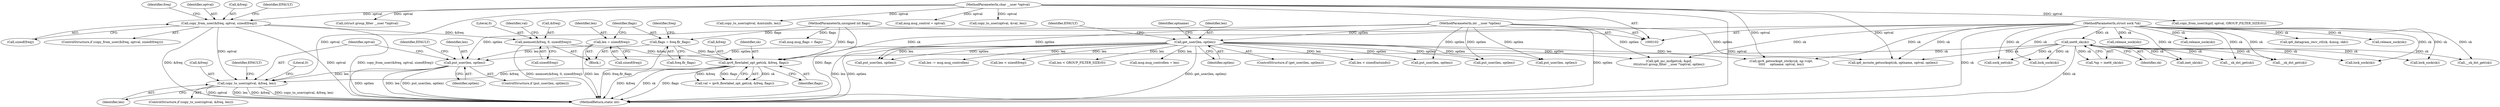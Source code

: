 digraph "0_linux_45f6fad84cc305103b28d73482b344d7f5b76f39_10@API" {
"1000937" [label="(Call,copy_to_user(optval, &freq, len))"];
"1000883" [label="(Call,copy_from_user(&freq, optval, sizeof(freq)))"];
"1000106" [label="(MethodParameterIn,char __user *optval)"];
"1000918" [label="(Call,ipv6_flowlabel_opt_get(sk, &freq, flags))"];
"1000113" [label="(Call,inet6_sk(sk))"];
"1000103" [label="(MethodParameterIn,struct sock *sk)"];
"1000910" [label="(Call,memset(&freq, 0, sizeof(freq)))"];
"1000905" [label="(Call,flags = freq.flr_flags)"];
"1000108" [label="(MethodParameterIn,unsigned int flags)"];
"1000930" [label="(Call,put_user(len, optlen))"];
"1000901" [label="(Call,len = sizeof(freq))"];
"1000127" [label="(Call,get_user(len, optlen))"];
"1000107" [label="(MethodParameterIn,int __user *optlen)"];
"1000946" [label="(Literal,0)"];
"1000817" [label="(Call,sock_net(sk))"];
"1000932" [label="(Identifier,optlen)"];
"1000583" [label="(Call,lock_sock(sk))"];
"1000114" [label="(Identifier,sk)"];
"1000757" [label="(Call,inet_sk(sk))"];
"1000895" [label="(Identifier,freq)"];
"1000186" [label="(Call,copy_from_user(&gsf, optval, GROUP_FILTER_SIZE(0)))"];
"1000134" [label="(Identifier,optname)"];
"1000471" [label="(Call,len -= msg.msg_controllen)"];
"1000214" [label="(Call,(struct group_filter __user *)optval)"];
"1000907" [label="(Call,freq.flr_flags)"];
"1000113" [label="(Call,inet6_sk(sk))"];
"1000886" [label="(Identifier,optval)"];
"1000914" [label="(Call,sizeof(freq))"];
"1000941" [label="(Identifier,len)"];
"1000107" [label="(MethodParameterIn,int __user *optlen)"];
"1000936" [label="(ControlStructure,if (copy_to_user(optval, &freq, len)))"];
"1000887" [label="(Call,sizeof(freq))"];
"1000902" [label="(Identifier,len)"];
"1000875" [label="(Call,len < sizeof(freq))"];
"1000245" [label="(Call,msg.msg_flags = flags)"];
"1001015" [label="(Call,put_user(len, optlen))"];
"1000178" [label="(Call,len < GROUP_FILTER_SIZE(0))"];
"1000240" [label="(Call,msg.msg_controllen = len)"];
"1000901" [label="(Call,len = sizeof(freq))"];
"1000883" [label="(Call,copy_from_user(&freq, optval, sizeof(freq)))"];
"1000916" [label="(Call,val = ipv6_flowlabel_opt_get(sk, &freq, flags))"];
"1000132" [label="(Identifier,EFAULT)"];
"1000127" [label="(Call,get_user(len, optlen))"];
"1000743" [label="(Call,copy_to_user(optval, &mtuinfo, len))"];
"1000111" [label="(Call,*np = inet6_sk(sk))"];
"1000944" [label="(Identifier,EFAULT)"];
"1000910" [label="(Call,memset(&freq, 0, sizeof(freq)))"];
"1000884" [label="(Call,&freq)"];
"1000235" [label="(Call,msg.msg_control = optval)"];
"1000595" [label="(Call,release_sock(sk))"];
"1000882" [label="(ControlStructure,if (copy_from_user(&freq, optval, sizeof(freq))))"];
"1000799" [label="(Call,__sk_dst_get(sk))"];
"1000477" [label="(Call,put_user(len, optlen))"];
"1000871" [label="(Block,)"];
"1000931" [label="(Identifier,len)"];
"1000935" [label="(Identifier,EFAULT)"];
"1000103" [label="(MethodParameterIn,struct sock *sk)"];
"1000906" [label="(Identifier,flags)"];
"1000716" [label="(Call,__sk_dst_get(sk))"];
"1000929" [label="(ControlStructure,if (put_user(len, optlen)))"];
"1000938" [label="(Identifier,optval)"];
"1000937" [label="(Call,copy_to_user(optval, &freq, len))"];
"1001032" [label="(MethodReturn,static int)"];
"1000905" [label="(Call,flags = freq.flr_flags)"];
"1000920" [label="(Call,&freq)"];
"1000922" [label="(Identifier,flags)"];
"1000913" [label="(Literal,0)"];
"1000489" [label="(Call,__sk_dst_get(sk))"];
"1000259" [label="(Call,ip6_datagram_recv_ctl(sk, &msg, skb))"];
"1000912" [label="(Identifier,freq)"];
"1000128" [label="(Identifier,len)"];
"1000903" [label="(Call,sizeof(freq))"];
"1000264" [label="(Call,release_sock(sk))"];
"1000108" [label="(MethodParameterIn,unsigned int flags)"];
"1001022" [label="(Call,copy_to_user(optval, &val, len))"];
"1000121" [label="(Call,ip6_mroute_getsockopt(sk, optname, optval, optlen))"];
"1000919" [label="(Identifier,sk)"];
"1000218" [label="(Call,release_sock(sk))"];
"1000129" [label="(Identifier,optlen)"];
"1000250" [label="(Call,lock_sock(sk))"];
"1000917" [label="(Identifier,val)"];
"1000604" [label="(Call,put_user(len, optlen))"];
"1000210" [label="(Call,ip6_mc_msfget(sk, &gsf,\n\t\t\t(struct group_filter __user *)optval, optlen))"];
"1000939" [label="(Call,&freq)"];
"1000126" [label="(ControlStructure,if (get_user(len, optlen)))"];
"1000891" [label="(Identifier,EFAULT)"];
"1000911" [label="(Call,&freq)"];
"1000930" [label="(Call,put_user(len, optlen))"];
"1000587" [label="(Call,ipv6_getsockopt_sticky(sk, np->opt,\n\t\t\t\t\t     optname, optval, len))"];
"1000918" [label="(Call,ipv6_flowlabel_opt_get(sk, &freq, flags))"];
"1000696" [label="(Call,len < sizeof(mtuinfo))"];
"1000206" [label="(Call,lock_sock(sk))"];
"1000736" [label="(Call,put_user(len, optlen))"];
"1000106" [label="(MethodParameterIn,char __user *optval)"];
"1000937" -> "1000936"  [label="AST: "];
"1000937" -> "1000941"  [label="CFG: "];
"1000938" -> "1000937"  [label="AST: "];
"1000939" -> "1000937"  [label="AST: "];
"1000941" -> "1000937"  [label="AST: "];
"1000944" -> "1000937"  [label="CFG: "];
"1000946" -> "1000937"  [label="CFG: "];
"1000937" -> "1001032"  [label="DDG: &freq"];
"1000937" -> "1001032"  [label="DDG: copy_to_user(optval, &freq, len)"];
"1000937" -> "1001032"  [label="DDG: optval"];
"1000937" -> "1001032"  [label="DDG: len"];
"1000883" -> "1000937"  [label="DDG: optval"];
"1000106" -> "1000937"  [label="DDG: optval"];
"1000918" -> "1000937"  [label="DDG: &freq"];
"1000930" -> "1000937"  [label="DDG: len"];
"1000883" -> "1000882"  [label="AST: "];
"1000883" -> "1000887"  [label="CFG: "];
"1000884" -> "1000883"  [label="AST: "];
"1000886" -> "1000883"  [label="AST: "];
"1000887" -> "1000883"  [label="AST: "];
"1000891" -> "1000883"  [label="CFG: "];
"1000895" -> "1000883"  [label="CFG: "];
"1000883" -> "1001032"  [label="DDG: copy_from_user(&freq, optval, sizeof(freq))"];
"1000883" -> "1001032"  [label="DDG: &freq"];
"1000883" -> "1001032"  [label="DDG: optval"];
"1000106" -> "1000883"  [label="DDG: optval"];
"1000883" -> "1000910"  [label="DDG: &freq"];
"1000106" -> "1000102"  [label="AST: "];
"1000106" -> "1001032"  [label="DDG: optval"];
"1000106" -> "1000121"  [label="DDG: optval"];
"1000106" -> "1000186"  [label="DDG: optval"];
"1000106" -> "1000214"  [label="DDG: optval"];
"1000106" -> "1000235"  [label="DDG: optval"];
"1000106" -> "1000587"  [label="DDG: optval"];
"1000106" -> "1000743"  [label="DDG: optval"];
"1000106" -> "1001022"  [label="DDG: optval"];
"1000918" -> "1000916"  [label="AST: "];
"1000918" -> "1000922"  [label="CFG: "];
"1000919" -> "1000918"  [label="AST: "];
"1000920" -> "1000918"  [label="AST: "];
"1000922" -> "1000918"  [label="AST: "];
"1000916" -> "1000918"  [label="CFG: "];
"1000918" -> "1001032"  [label="DDG: &freq"];
"1000918" -> "1001032"  [label="DDG: sk"];
"1000918" -> "1001032"  [label="DDG: flags"];
"1000918" -> "1000916"  [label="DDG: sk"];
"1000918" -> "1000916"  [label="DDG: &freq"];
"1000918" -> "1000916"  [label="DDG: flags"];
"1000113" -> "1000918"  [label="DDG: sk"];
"1000103" -> "1000918"  [label="DDG: sk"];
"1000910" -> "1000918"  [label="DDG: &freq"];
"1000905" -> "1000918"  [label="DDG: flags"];
"1000108" -> "1000918"  [label="DDG: flags"];
"1000113" -> "1000111"  [label="AST: "];
"1000113" -> "1000114"  [label="CFG: "];
"1000114" -> "1000113"  [label="AST: "];
"1000111" -> "1000113"  [label="CFG: "];
"1000113" -> "1001032"  [label="DDG: sk"];
"1000113" -> "1000111"  [label="DDG: sk"];
"1000103" -> "1000113"  [label="DDG: sk"];
"1000113" -> "1000121"  [label="DDG: sk"];
"1000113" -> "1000206"  [label="DDG: sk"];
"1000113" -> "1000250"  [label="DDG: sk"];
"1000113" -> "1000489"  [label="DDG: sk"];
"1000113" -> "1000583"  [label="DDG: sk"];
"1000113" -> "1000716"  [label="DDG: sk"];
"1000113" -> "1000757"  [label="DDG: sk"];
"1000113" -> "1000799"  [label="DDG: sk"];
"1000113" -> "1000817"  [label="DDG: sk"];
"1000103" -> "1000102"  [label="AST: "];
"1000103" -> "1001032"  [label="DDG: sk"];
"1000103" -> "1000121"  [label="DDG: sk"];
"1000103" -> "1000206"  [label="DDG: sk"];
"1000103" -> "1000210"  [label="DDG: sk"];
"1000103" -> "1000218"  [label="DDG: sk"];
"1000103" -> "1000250"  [label="DDG: sk"];
"1000103" -> "1000259"  [label="DDG: sk"];
"1000103" -> "1000264"  [label="DDG: sk"];
"1000103" -> "1000489"  [label="DDG: sk"];
"1000103" -> "1000583"  [label="DDG: sk"];
"1000103" -> "1000587"  [label="DDG: sk"];
"1000103" -> "1000595"  [label="DDG: sk"];
"1000103" -> "1000716"  [label="DDG: sk"];
"1000103" -> "1000757"  [label="DDG: sk"];
"1000103" -> "1000799"  [label="DDG: sk"];
"1000103" -> "1000817"  [label="DDG: sk"];
"1000910" -> "1000871"  [label="AST: "];
"1000910" -> "1000914"  [label="CFG: "];
"1000911" -> "1000910"  [label="AST: "];
"1000913" -> "1000910"  [label="AST: "];
"1000914" -> "1000910"  [label="AST: "];
"1000917" -> "1000910"  [label="CFG: "];
"1000910" -> "1001032"  [label="DDG: memset(&freq, 0, sizeof(freq))"];
"1000905" -> "1000871"  [label="AST: "];
"1000905" -> "1000907"  [label="CFG: "];
"1000906" -> "1000905"  [label="AST: "];
"1000907" -> "1000905"  [label="AST: "];
"1000912" -> "1000905"  [label="CFG: "];
"1000905" -> "1001032"  [label="DDG: freq.flr_flags"];
"1000108" -> "1000905"  [label="DDG: flags"];
"1000108" -> "1000102"  [label="AST: "];
"1000108" -> "1001032"  [label="DDG: flags"];
"1000108" -> "1000245"  [label="DDG: flags"];
"1000930" -> "1000929"  [label="AST: "];
"1000930" -> "1000932"  [label="CFG: "];
"1000931" -> "1000930"  [label="AST: "];
"1000932" -> "1000930"  [label="AST: "];
"1000935" -> "1000930"  [label="CFG: "];
"1000938" -> "1000930"  [label="CFG: "];
"1000930" -> "1001032"  [label="DDG: put_user(len, optlen)"];
"1000930" -> "1001032"  [label="DDG: optlen"];
"1000930" -> "1001032"  [label="DDG: len"];
"1000901" -> "1000930"  [label="DDG: len"];
"1000127" -> "1000930"  [label="DDG: optlen"];
"1000107" -> "1000930"  [label="DDG: optlen"];
"1000901" -> "1000871"  [label="AST: "];
"1000901" -> "1000903"  [label="CFG: "];
"1000902" -> "1000901"  [label="AST: "];
"1000903" -> "1000901"  [label="AST: "];
"1000906" -> "1000901"  [label="CFG: "];
"1000901" -> "1001032"  [label="DDG: len"];
"1000127" -> "1000126"  [label="AST: "];
"1000127" -> "1000129"  [label="CFG: "];
"1000128" -> "1000127"  [label="AST: "];
"1000129" -> "1000127"  [label="AST: "];
"1000132" -> "1000127"  [label="CFG: "];
"1000134" -> "1000127"  [label="CFG: "];
"1000127" -> "1001032"  [label="DDG: optlen"];
"1000127" -> "1001032"  [label="DDG: get_user(len, optlen)"];
"1000127" -> "1001032"  [label="DDG: len"];
"1000107" -> "1000127"  [label="DDG: optlen"];
"1000127" -> "1000178"  [label="DDG: len"];
"1000127" -> "1000210"  [label="DDG: optlen"];
"1000127" -> "1000240"  [label="DDG: len"];
"1000127" -> "1000471"  [label="DDG: len"];
"1000127" -> "1000477"  [label="DDG: optlen"];
"1000127" -> "1000587"  [label="DDG: len"];
"1000127" -> "1000604"  [label="DDG: optlen"];
"1000127" -> "1000696"  [label="DDG: len"];
"1000127" -> "1000736"  [label="DDG: optlen"];
"1000127" -> "1000875"  [label="DDG: len"];
"1000127" -> "1001015"  [label="DDG: len"];
"1000127" -> "1001015"  [label="DDG: optlen"];
"1000107" -> "1000102"  [label="AST: "];
"1000107" -> "1001032"  [label="DDG: optlen"];
"1000107" -> "1000121"  [label="DDG: optlen"];
"1000107" -> "1000210"  [label="DDG: optlen"];
"1000107" -> "1000477"  [label="DDG: optlen"];
"1000107" -> "1000604"  [label="DDG: optlen"];
"1000107" -> "1000736"  [label="DDG: optlen"];
"1000107" -> "1001015"  [label="DDG: optlen"];
}
